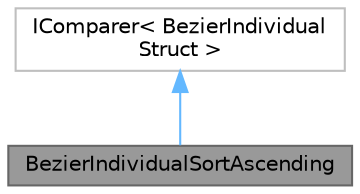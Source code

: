 digraph "BezierIndividualSortAscending"
{
 // LATEX_PDF_SIZE
  bgcolor="transparent";
  edge [fontname=Helvetica,fontsize=10,labelfontname=Helvetica,labelfontsize=10];
  node [fontname=Helvetica,fontsize=10,shape=box,height=0.2,width=0.4];
  Node1 [id="Node000001",label="BezierIndividualSortAscending",height=0.2,width=0.4,color="gray40", fillcolor="grey60", style="filled", fontcolor="black",tooltip="BezierIndividualStruct ascending comparer."];
  Node2 -> Node1 [id="edge1_Node000001_Node000002",dir="back",color="steelblue1",style="solid",tooltip=" "];
  Node2 [id="Node000002",label="IComparer\< BezierIndividual\lStruct \>",height=0.2,width=0.4,color="grey75", fillcolor="white", style="filled",tooltip=" "];
}
